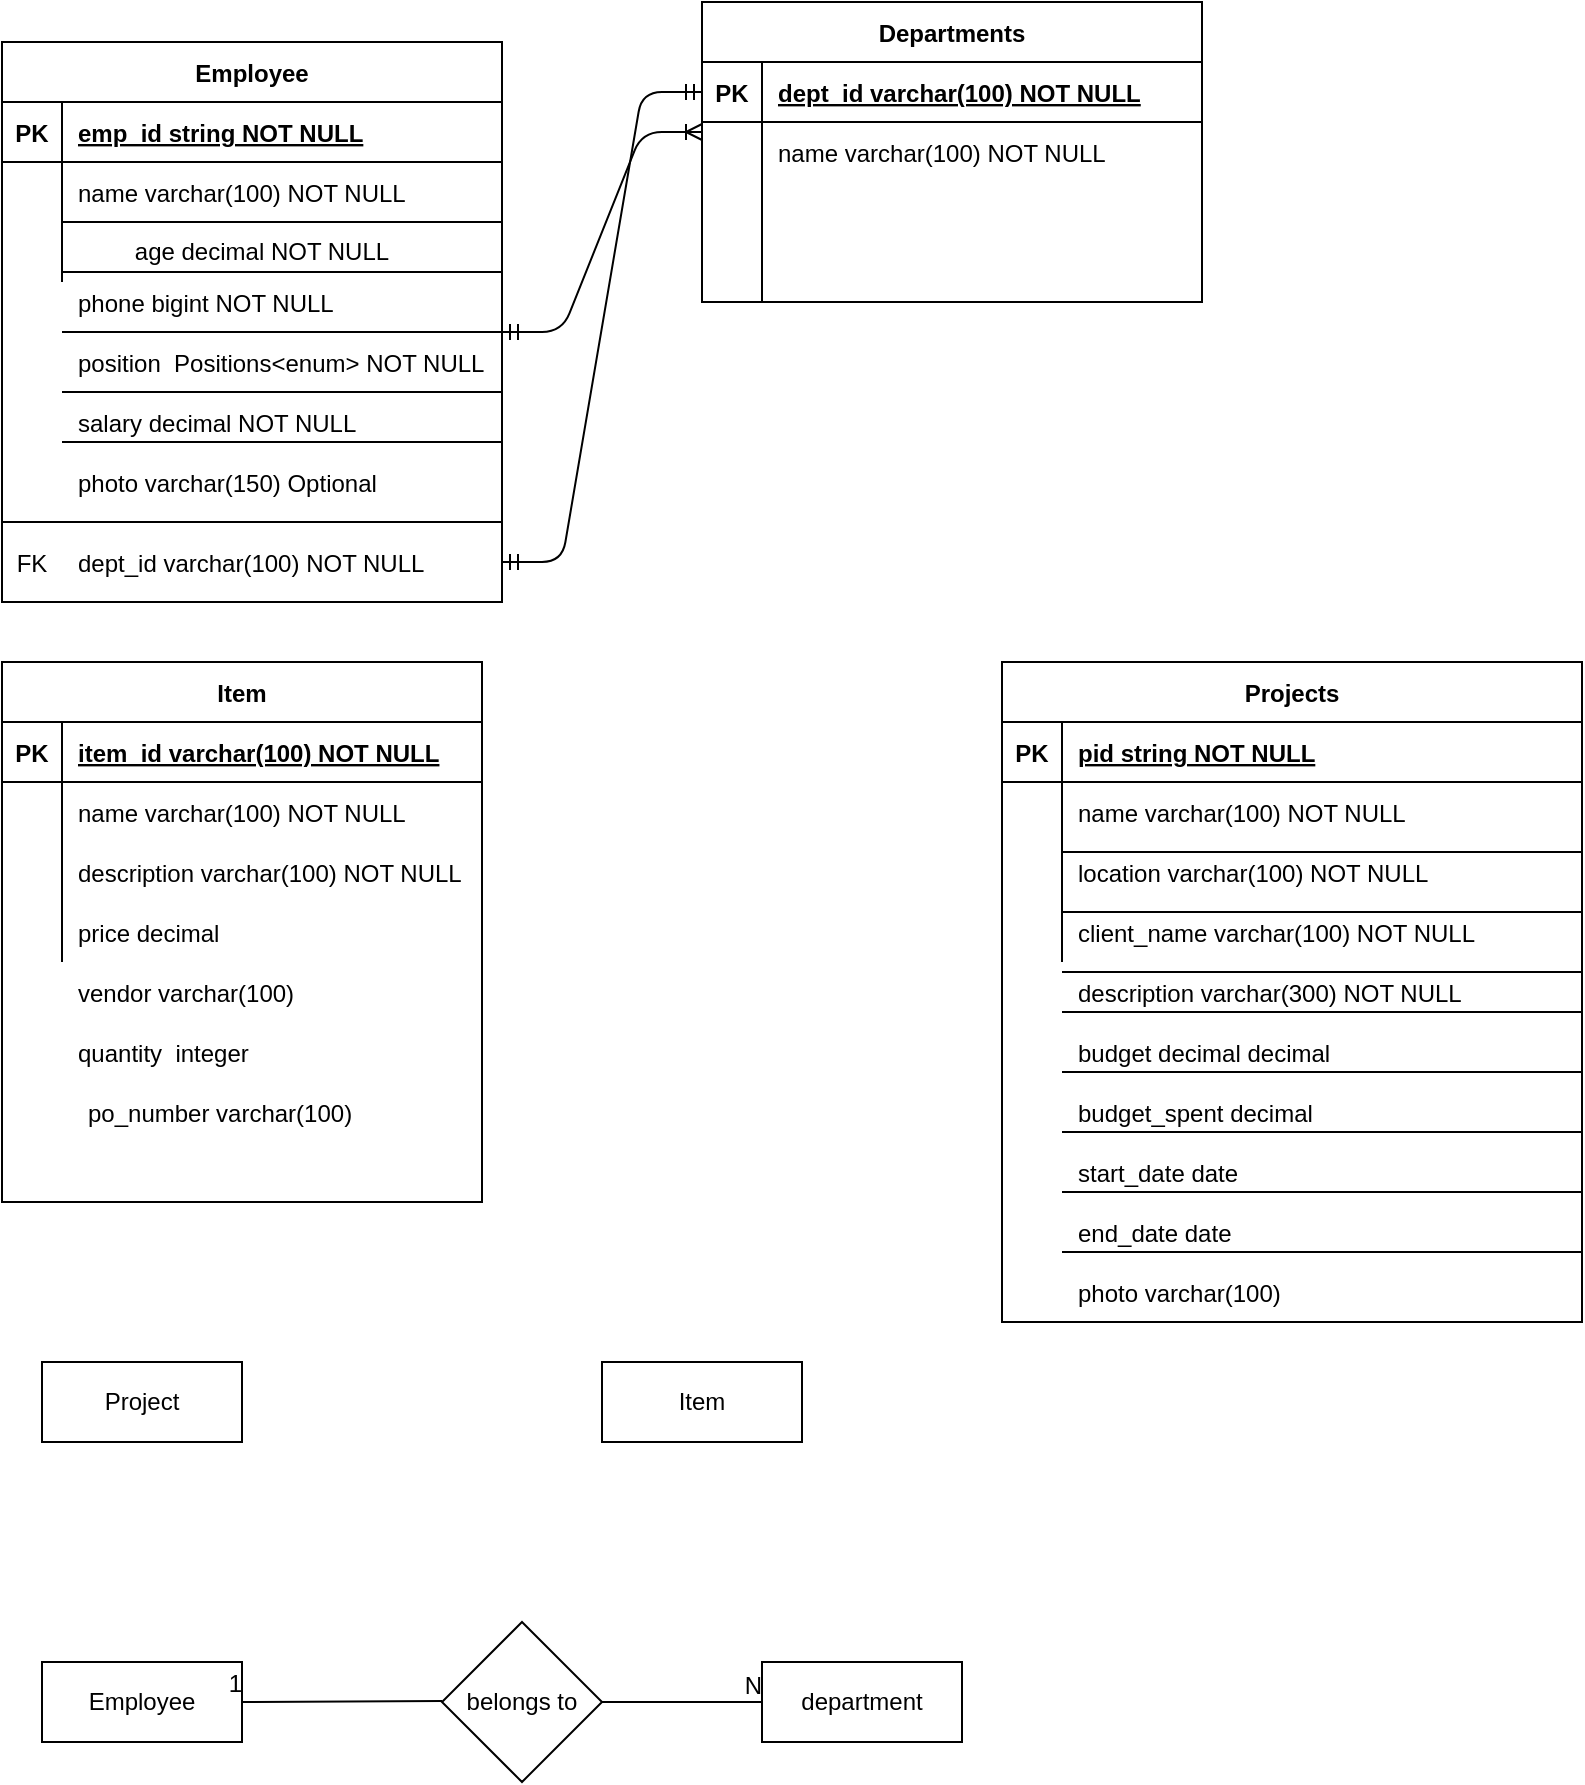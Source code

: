 <mxfile version="14.4.2" type="github">
  <diagram id="R2lEEEUBdFMjLlhIrx00" name="Page-1">
    <mxGraphModel dx="946" dy="646" grid="1" gridSize="10" guides="1" tooltips="1" connect="1" arrows="1" fold="1" page="1" pageScale="1" pageWidth="850" pageHeight="1100" math="0" shadow="0" extFonts="Permanent Marker^https://fonts.googleapis.com/css?family=Permanent+Marker">
      <root>
        <mxCell id="0" />
        <mxCell id="1" parent="0" />
        <mxCell id="C-vyLk0tnHw3VtMMgP7b-23" value="Employee" style="shape=table;startSize=30;container=1;collapsible=1;childLayout=tableLayout;fixedRows=1;rowLines=0;fontStyle=1;align=center;resizeLast=1;" parent="1" vertex="1">
          <mxGeometry x="40" y="160" width="250" height="280" as="geometry" />
        </mxCell>
        <mxCell id="C-vyLk0tnHw3VtMMgP7b-24" value="" style="shape=partialRectangle;collapsible=0;dropTarget=0;pointerEvents=0;fillColor=none;points=[[0,0.5],[1,0.5]];portConstraint=eastwest;top=0;left=0;right=0;bottom=1;" parent="C-vyLk0tnHw3VtMMgP7b-23" vertex="1">
          <mxGeometry y="30" width="250" height="30" as="geometry" />
        </mxCell>
        <mxCell id="C-vyLk0tnHw3VtMMgP7b-25" value="PK" style="shape=partialRectangle;overflow=hidden;connectable=0;fillColor=none;top=0;left=0;bottom=0;right=0;fontStyle=1;" parent="C-vyLk0tnHw3VtMMgP7b-24" vertex="1">
          <mxGeometry width="30" height="30" as="geometry" />
        </mxCell>
        <mxCell id="C-vyLk0tnHw3VtMMgP7b-26" value="emp_id string NOT NULL " style="shape=partialRectangle;overflow=hidden;connectable=0;fillColor=none;top=0;left=0;bottom=0;right=0;align=left;spacingLeft=6;fontStyle=5;" parent="C-vyLk0tnHw3VtMMgP7b-24" vertex="1">
          <mxGeometry x="30" width="220" height="30" as="geometry" />
        </mxCell>
        <mxCell id="C-vyLk0tnHw3VtMMgP7b-27" value="" style="shape=partialRectangle;collapsible=0;dropTarget=0;pointerEvents=0;fillColor=none;points=[[0,0.5],[1,0.5]];portConstraint=eastwest;top=0;left=0;right=0;bottom=0;" parent="C-vyLk0tnHw3VtMMgP7b-23" vertex="1">
          <mxGeometry y="60" width="250" height="30" as="geometry" />
        </mxCell>
        <mxCell id="C-vyLk0tnHw3VtMMgP7b-28" value="" style="shape=partialRectangle;overflow=hidden;connectable=0;fillColor=none;top=0;left=0;bottom=0;right=0;" parent="C-vyLk0tnHw3VtMMgP7b-27" vertex="1">
          <mxGeometry width="30" height="30" as="geometry" />
        </mxCell>
        <mxCell id="C-vyLk0tnHw3VtMMgP7b-29" value="name varchar(100) NOT NULL" style="shape=partialRectangle;overflow=hidden;connectable=0;fillColor=none;top=0;left=0;bottom=0;right=0;align=left;spacingLeft=6;" parent="C-vyLk0tnHw3VtMMgP7b-27" vertex="1">
          <mxGeometry x="30" width="220" height="30" as="geometry" />
        </mxCell>
        <mxCell id="gX8kFQlrWjPLadJglCnj-35" value="" style="shape=partialRectangle;collapsible=0;dropTarget=0;pointerEvents=0;fillColor=none;top=0;left=0;bottom=0;right=0;points=[[0,0.5],[1,0.5]];portConstraint=eastwest;" parent="C-vyLk0tnHw3VtMMgP7b-23" vertex="1">
          <mxGeometry y="90" width="250" height="30" as="geometry" />
        </mxCell>
        <mxCell id="gX8kFQlrWjPLadJglCnj-36" value="" style="shape=partialRectangle;connectable=0;fillColor=none;top=0;left=0;bottom=0;right=0;editable=1;overflow=hidden;" parent="gX8kFQlrWjPLadJglCnj-35" vertex="1">
          <mxGeometry width="30" height="30" as="geometry" />
        </mxCell>
        <mxCell id="gX8kFQlrWjPLadJglCnj-37" value="" style="shape=partialRectangle;connectable=0;fillColor=none;top=0;left=0;bottom=0;right=0;align=left;spacingLeft=6;overflow=hidden;" parent="gX8kFQlrWjPLadJglCnj-35" vertex="1">
          <mxGeometry x="30" width="220" height="30" as="geometry" />
        </mxCell>
        <mxCell id="gX8kFQlrWjPLadJglCnj-2" value="" style="endArrow=none;html=1;" parent="1" target="C-vyLk0tnHw3VtMMgP7b-27" edge="1">
          <mxGeometry width="50" height="50" relative="1" as="geometry">
            <mxPoint x="70" y="250" as="sourcePoint" />
            <mxPoint x="120" y="200" as="targetPoint" />
            <Array as="points">
              <mxPoint x="290" y="250" />
            </Array>
          </mxGeometry>
        </mxCell>
        <mxCell id="gX8kFQlrWjPLadJglCnj-4" value="age decimal NOT NULL" style="text;html=1;strokeColor=none;fillColor=none;align=center;verticalAlign=middle;whiteSpace=wrap;rounded=0;" parent="1" vertex="1">
          <mxGeometry x="80" y="255" width="180" height="20" as="geometry" />
        </mxCell>
        <mxCell id="gX8kFQlrWjPLadJglCnj-5" value="" style="endArrow=none;html=1;" parent="1" edge="1">
          <mxGeometry width="50" height="50" relative="1" as="geometry">
            <mxPoint x="70" y="275" as="sourcePoint" />
            <mxPoint x="290" y="275" as="targetPoint" />
          </mxGeometry>
        </mxCell>
        <mxCell id="gX8kFQlrWjPLadJglCnj-6" value="phone bigint NOT NULL" style="shape=partialRectangle;overflow=hidden;connectable=0;fillColor=none;top=0;left=0;bottom=0;right=0;align=left;spacingLeft=6;" parent="1" vertex="1">
          <mxGeometry x="70" y="275" width="220" height="30" as="geometry" />
        </mxCell>
        <mxCell id="gX8kFQlrWjPLadJglCnj-7" value="" style="endArrow=none;html=1;" parent="1" edge="1">
          <mxGeometry width="50" height="50" relative="1" as="geometry">
            <mxPoint x="70" y="305" as="sourcePoint" />
            <mxPoint x="290.0" y="305" as="targetPoint" />
            <Array as="points">
              <mxPoint x="290" y="305" />
            </Array>
          </mxGeometry>
        </mxCell>
        <mxCell id="gX8kFQlrWjPLadJglCnj-8" value="position  Positions&lt;enum&gt; NOT NULL" style="shape=partialRectangle;overflow=hidden;connectable=0;fillColor=none;top=0;left=0;bottom=0;right=0;align=left;spacingLeft=6;" parent="1" vertex="1">
          <mxGeometry x="70" y="305" width="220" height="30" as="geometry" />
        </mxCell>
        <mxCell id="gX8kFQlrWjPLadJglCnj-9" value="" style="endArrow=none;html=1;" parent="1" edge="1">
          <mxGeometry width="50" height="50" relative="1" as="geometry">
            <mxPoint x="70" y="335" as="sourcePoint" />
            <mxPoint x="290.0" y="335" as="targetPoint" />
            <Array as="points">
              <mxPoint x="290" y="335" />
            </Array>
          </mxGeometry>
        </mxCell>
        <mxCell id="gX8kFQlrWjPLadJglCnj-10" value="salary decimal NOT NULL" style="shape=partialRectangle;overflow=hidden;connectable=0;fillColor=none;top=0;left=0;bottom=0;right=0;align=left;spacingLeft=6;" parent="1" vertex="1">
          <mxGeometry x="70" y="335" width="220" height="30" as="geometry" />
        </mxCell>
        <mxCell id="gX8kFQlrWjPLadJglCnj-11" value="" style="endArrow=none;html=1;" parent="1" edge="1">
          <mxGeometry width="50" height="50" relative="1" as="geometry">
            <mxPoint x="290" y="360" as="sourcePoint" />
            <mxPoint x="290" y="360" as="targetPoint" />
            <Array as="points">
              <mxPoint x="290" y="360" />
            </Array>
          </mxGeometry>
        </mxCell>
        <mxCell id="gX8kFQlrWjPLadJglCnj-16" value="" style="endArrow=none;html=1;" parent="1" edge="1">
          <mxGeometry width="50" height="50" relative="1" as="geometry">
            <mxPoint x="70" y="360" as="sourcePoint" />
            <mxPoint x="70" y="360" as="targetPoint" />
            <Array as="points" />
          </mxGeometry>
        </mxCell>
        <mxCell id="gX8kFQlrWjPLadJglCnj-34" value="" style="endArrow=none;html=1;" parent="1" edge="1">
          <mxGeometry width="50" height="50" relative="1" as="geometry">
            <mxPoint x="70" y="360" as="sourcePoint" />
            <mxPoint x="290.0" y="360" as="targetPoint" />
            <Array as="points">
              <mxPoint x="290" y="360" />
            </Array>
          </mxGeometry>
        </mxCell>
        <mxCell id="gX8kFQlrWjPLadJglCnj-38" value="photo varchar(150) Optional" style="shape=partialRectangle;overflow=hidden;connectable=0;fillColor=none;top=0;left=0;bottom=0;right=0;align=left;spacingLeft=6;" parent="1" vertex="1">
          <mxGeometry x="70" y="365" width="220" height="30" as="geometry" />
        </mxCell>
        <mxCell id="gX8kFQlrWjPLadJglCnj-39" value="" style="line;strokeWidth=1;rotatable=0;dashed=0;labelPosition=right;align=left;verticalAlign=middle;spacingTop=0;spacingLeft=6;points=[];portConstraint=eastwest;" parent="1" vertex="1">
          <mxGeometry x="40" y="395" width="250" height="10" as="geometry" />
        </mxCell>
        <mxCell id="gX8kFQlrWjPLadJglCnj-44" value="" style="shape=table;startSize=0;container=1;collapsible=1;childLayout=tableLayout;fixedRows=1;rowLines=0;fontStyle=0;align=center;resizeLast=1;strokeColor=none;fillColor=none;" parent="1" vertex="1">
          <mxGeometry x="40" y="405" width="240" height="30" as="geometry" />
        </mxCell>
        <mxCell id="gX8kFQlrWjPLadJglCnj-45" value="" style="shape=partialRectangle;collapsible=0;dropTarget=0;pointerEvents=0;fillColor=none;top=0;left=0;bottom=0;right=0;points=[[0,0.5],[1,0.5]];portConstraint=eastwest;" parent="gX8kFQlrWjPLadJglCnj-44" vertex="1">
          <mxGeometry width="240" height="30" as="geometry" />
        </mxCell>
        <mxCell id="gX8kFQlrWjPLadJglCnj-46" value="FK" style="shape=partialRectangle;connectable=0;fillColor=none;top=0;left=0;bottom=0;right=0;fontStyle=0;overflow=hidden;" parent="gX8kFQlrWjPLadJglCnj-45" vertex="1">
          <mxGeometry width="30" height="30" as="geometry" />
        </mxCell>
        <mxCell id="gX8kFQlrWjPLadJglCnj-47" value="dept_id varchar(100) NOT NULL" style="shape=partialRectangle;connectable=0;fillColor=none;top=0;left=0;bottom=0;right=0;align=left;spacingLeft=6;fontStyle=0;overflow=hidden;" parent="gX8kFQlrWjPLadJglCnj-45" vertex="1">
          <mxGeometry x="30" width="210" height="30" as="geometry" />
        </mxCell>
        <mxCell id="gX8kFQlrWjPLadJglCnj-50" value="" style="edgeStyle=entityRelationEdgeStyle;fontSize=12;html=1;endArrow=ERoneToMany;startArrow=ERmandOne;" parent="1" edge="1">
          <mxGeometry width="100" height="100" relative="1" as="geometry">
            <mxPoint x="290" y="305" as="sourcePoint" />
            <mxPoint x="390" y="205" as="targetPoint" />
          </mxGeometry>
        </mxCell>
        <mxCell id="gX8kFQlrWjPLadJglCnj-51" value="Departments" style="shape=table;startSize=30;container=1;collapsible=1;childLayout=tableLayout;fixedRows=1;rowLines=0;fontStyle=1;align=center;resizeLast=1;" parent="1" vertex="1">
          <mxGeometry x="390" y="140" width="250" height="150" as="geometry" />
        </mxCell>
        <mxCell id="gX8kFQlrWjPLadJglCnj-52" value="" style="shape=partialRectangle;collapsible=0;dropTarget=0;pointerEvents=0;fillColor=none;top=0;left=0;bottom=1;right=0;points=[[0,0.5],[1,0.5]];portConstraint=eastwest;" parent="gX8kFQlrWjPLadJglCnj-51" vertex="1">
          <mxGeometry y="30" width="250" height="30" as="geometry" />
        </mxCell>
        <mxCell id="gX8kFQlrWjPLadJglCnj-53" value="PK" style="shape=partialRectangle;connectable=0;fillColor=none;top=0;left=0;bottom=0;right=0;fontStyle=1;overflow=hidden;" parent="gX8kFQlrWjPLadJglCnj-52" vertex="1">
          <mxGeometry width="30" height="30" as="geometry" />
        </mxCell>
        <mxCell id="gX8kFQlrWjPLadJglCnj-54" value="dept_id varchar(100) NOT NULL" style="shape=partialRectangle;connectable=0;fillColor=none;top=0;left=0;bottom=0;right=0;align=left;spacingLeft=6;fontStyle=5;overflow=hidden;" parent="gX8kFQlrWjPLadJglCnj-52" vertex="1">
          <mxGeometry x="30" width="220" height="30" as="geometry" />
        </mxCell>
        <mxCell id="gX8kFQlrWjPLadJglCnj-55" value="" style="shape=partialRectangle;collapsible=0;dropTarget=0;pointerEvents=0;fillColor=none;top=0;left=0;bottom=0;right=0;points=[[0,0.5],[1,0.5]];portConstraint=eastwest;" parent="gX8kFQlrWjPLadJglCnj-51" vertex="1">
          <mxGeometry y="60" width="250" height="30" as="geometry" />
        </mxCell>
        <mxCell id="gX8kFQlrWjPLadJglCnj-56" value="" style="shape=partialRectangle;connectable=0;fillColor=none;top=0;left=0;bottom=0;right=0;editable=1;overflow=hidden;" parent="gX8kFQlrWjPLadJglCnj-55" vertex="1">
          <mxGeometry width="30" height="30" as="geometry" />
        </mxCell>
        <mxCell id="gX8kFQlrWjPLadJglCnj-57" value="name varchar(100) NOT NULL" style="shape=partialRectangle;connectable=0;fillColor=none;top=0;left=0;bottom=0;right=0;align=left;spacingLeft=6;overflow=hidden;" parent="gX8kFQlrWjPLadJglCnj-55" vertex="1">
          <mxGeometry x="30" width="220" height="30" as="geometry" />
        </mxCell>
        <mxCell id="gX8kFQlrWjPLadJglCnj-58" value="" style="shape=partialRectangle;collapsible=0;dropTarget=0;pointerEvents=0;fillColor=none;top=0;left=0;bottom=0;right=0;points=[[0,0.5],[1,0.5]];portConstraint=eastwest;" parent="gX8kFQlrWjPLadJglCnj-51" vertex="1">
          <mxGeometry y="90" width="250" height="30" as="geometry" />
        </mxCell>
        <mxCell id="gX8kFQlrWjPLadJglCnj-59" value="" style="shape=partialRectangle;connectable=0;fillColor=none;top=0;left=0;bottom=0;right=0;editable=1;overflow=hidden;" parent="gX8kFQlrWjPLadJglCnj-58" vertex="1">
          <mxGeometry width="30" height="30" as="geometry" />
        </mxCell>
        <mxCell id="gX8kFQlrWjPLadJglCnj-60" value="" style="shape=partialRectangle;connectable=0;fillColor=none;top=0;left=0;bottom=0;right=0;align=left;spacingLeft=6;overflow=hidden;" parent="gX8kFQlrWjPLadJglCnj-58" vertex="1">
          <mxGeometry x="30" width="220" height="30" as="geometry" />
        </mxCell>
        <mxCell id="gX8kFQlrWjPLadJglCnj-61" value="" style="shape=partialRectangle;collapsible=0;dropTarget=0;pointerEvents=0;fillColor=none;top=0;left=0;bottom=0;right=0;points=[[0,0.5],[1,0.5]];portConstraint=eastwest;" parent="gX8kFQlrWjPLadJglCnj-51" vertex="1">
          <mxGeometry y="120" width="250" height="30" as="geometry" />
        </mxCell>
        <mxCell id="gX8kFQlrWjPLadJglCnj-62" value="" style="shape=partialRectangle;connectable=0;fillColor=none;top=0;left=0;bottom=0;right=0;editable=1;overflow=hidden;" parent="gX8kFQlrWjPLadJglCnj-61" vertex="1">
          <mxGeometry width="30" height="30" as="geometry" />
        </mxCell>
        <mxCell id="gX8kFQlrWjPLadJglCnj-63" value="" style="shape=partialRectangle;connectable=0;fillColor=none;top=0;left=0;bottom=0;right=0;align=left;spacingLeft=6;overflow=hidden;" parent="gX8kFQlrWjPLadJglCnj-61" vertex="1">
          <mxGeometry x="30" width="220" height="30" as="geometry" />
        </mxCell>
        <mxCell id="gX8kFQlrWjPLadJglCnj-75" value="" style="edgeStyle=entityRelationEdgeStyle;fontSize=12;html=1;endArrow=ERmandOne;startArrow=ERmandOne;entryX=0;entryY=0.5;entryDx=0;entryDy=0;" parent="1" target="gX8kFQlrWjPLadJglCnj-52" edge="1">
          <mxGeometry width="100" height="100" relative="1" as="geometry">
            <mxPoint x="290" y="420" as="sourcePoint" />
            <mxPoint x="390" y="320" as="targetPoint" />
          </mxGeometry>
        </mxCell>
        <mxCell id="gX8kFQlrWjPLadJglCnj-76" value="Employee" style="whiteSpace=wrap;html=1;align=center;" parent="1" vertex="1">
          <mxGeometry x="60" y="970" width="100" height="40" as="geometry" />
        </mxCell>
        <mxCell id="gX8kFQlrWjPLadJglCnj-77" value="belongs to" style="rhombus;whiteSpace=wrap;html=1;" parent="1" vertex="1">
          <mxGeometry x="260" y="950" width="80" height="80" as="geometry" />
        </mxCell>
        <mxCell id="gX8kFQlrWjPLadJglCnj-81" value="" style="endArrow=none;html=1;rounded=0;entryX=1;entryY=0.5;entryDx=0;entryDy=0;" parent="1" target="gX8kFQlrWjPLadJglCnj-76" edge="1">
          <mxGeometry relative="1" as="geometry">
            <mxPoint x="260" y="989.5" as="sourcePoint" />
            <mxPoint x="420" y="989.5" as="targetPoint" />
          </mxGeometry>
        </mxCell>
        <mxCell id="gX8kFQlrWjPLadJglCnj-82" value="1" style="resizable=0;html=1;align=right;verticalAlign=bottom;" parent="gX8kFQlrWjPLadJglCnj-81" connectable="0" vertex="1">
          <mxGeometry x="1" relative="1" as="geometry" />
        </mxCell>
        <mxCell id="gX8kFQlrWjPLadJglCnj-83" value="department" style="whiteSpace=wrap;html=1;align=center;" parent="1" vertex="1">
          <mxGeometry x="420" y="970" width="100" height="40" as="geometry" />
        </mxCell>
        <mxCell id="gX8kFQlrWjPLadJglCnj-86" value="" style="endArrow=none;html=1;rounded=0;" parent="1" edge="1">
          <mxGeometry relative="1" as="geometry">
            <mxPoint x="340" y="990" as="sourcePoint" />
            <mxPoint x="420" y="990" as="targetPoint" />
          </mxGeometry>
        </mxCell>
        <mxCell id="gX8kFQlrWjPLadJglCnj-87" value="N" style="resizable=0;html=1;align=right;verticalAlign=bottom;" parent="gX8kFQlrWjPLadJglCnj-86" connectable="0" vertex="1">
          <mxGeometry x="1" relative="1" as="geometry" />
        </mxCell>
        <mxCell id="yluJoGTRFQSGckLiIM7B-1" value="Projects" style="shape=table;startSize=30;container=1;collapsible=1;childLayout=tableLayout;fixedRows=1;rowLines=0;fontStyle=1;align=center;resizeLast=1;" vertex="1" parent="1">
          <mxGeometry x="540" y="470" width="290" height="330" as="geometry" />
        </mxCell>
        <mxCell id="yluJoGTRFQSGckLiIM7B-2" value="" style="shape=partialRectangle;collapsible=0;dropTarget=0;pointerEvents=0;fillColor=none;top=0;left=0;bottom=1;right=0;points=[[0,0.5],[1,0.5]];portConstraint=eastwest;" vertex="1" parent="yluJoGTRFQSGckLiIM7B-1">
          <mxGeometry y="30" width="290" height="30" as="geometry" />
        </mxCell>
        <mxCell id="yluJoGTRFQSGckLiIM7B-3" value="PK" style="shape=partialRectangle;connectable=0;fillColor=none;top=0;left=0;bottom=0;right=0;fontStyle=1;overflow=hidden;" vertex="1" parent="yluJoGTRFQSGckLiIM7B-2">
          <mxGeometry width="30" height="30" as="geometry" />
        </mxCell>
        <mxCell id="yluJoGTRFQSGckLiIM7B-4" value="pid string NOT NULL" style="shape=partialRectangle;connectable=0;fillColor=none;top=0;left=0;bottom=0;right=0;align=left;spacingLeft=6;fontStyle=5;overflow=hidden;" vertex="1" parent="yluJoGTRFQSGckLiIM7B-2">
          <mxGeometry x="30" width="260" height="30" as="geometry" />
        </mxCell>
        <mxCell id="yluJoGTRFQSGckLiIM7B-5" value="" style="shape=partialRectangle;collapsible=0;dropTarget=0;pointerEvents=0;fillColor=none;top=0;left=0;bottom=0;right=0;points=[[0,0.5],[1,0.5]];portConstraint=eastwest;" vertex="1" parent="yluJoGTRFQSGckLiIM7B-1">
          <mxGeometry y="60" width="290" height="30" as="geometry" />
        </mxCell>
        <mxCell id="yluJoGTRFQSGckLiIM7B-6" value="" style="shape=partialRectangle;connectable=0;fillColor=none;top=0;left=0;bottom=0;right=0;editable=1;overflow=hidden;" vertex="1" parent="yluJoGTRFQSGckLiIM7B-5">
          <mxGeometry width="30" height="30" as="geometry" />
        </mxCell>
        <mxCell id="yluJoGTRFQSGckLiIM7B-7" value="name varchar(100) NOT NULL" style="shape=partialRectangle;connectable=0;fillColor=none;top=0;left=0;bottom=0;right=0;align=left;spacingLeft=6;overflow=hidden;" vertex="1" parent="yluJoGTRFQSGckLiIM7B-5">
          <mxGeometry x="30" width="260" height="30" as="geometry" />
        </mxCell>
        <mxCell id="yluJoGTRFQSGckLiIM7B-8" value="" style="shape=partialRectangle;collapsible=0;dropTarget=0;pointerEvents=0;fillColor=none;top=0;left=0;bottom=0;right=0;points=[[0,0.5],[1,0.5]];portConstraint=eastwest;" vertex="1" parent="yluJoGTRFQSGckLiIM7B-1">
          <mxGeometry y="90" width="290" height="30" as="geometry" />
        </mxCell>
        <mxCell id="yluJoGTRFQSGckLiIM7B-9" value="" style="shape=partialRectangle;connectable=0;fillColor=none;top=0;left=0;bottom=0;right=0;editable=1;overflow=hidden;" vertex="1" parent="yluJoGTRFQSGckLiIM7B-8">
          <mxGeometry width="30" height="30" as="geometry" />
        </mxCell>
        <mxCell id="yluJoGTRFQSGckLiIM7B-10" value="location varchar(100) NOT NULL" style="shape=partialRectangle;connectable=0;fillColor=none;top=0;left=0;bottom=0;right=0;align=left;spacingLeft=6;overflow=hidden;" vertex="1" parent="yluJoGTRFQSGckLiIM7B-8">
          <mxGeometry x="30" width="260" height="30" as="geometry" />
        </mxCell>
        <mxCell id="yluJoGTRFQSGckLiIM7B-11" value="" style="shape=partialRectangle;collapsible=0;dropTarget=0;pointerEvents=0;fillColor=none;top=0;left=0;bottom=0;right=0;points=[[0,0.5],[1,0.5]];portConstraint=eastwest;" vertex="1" parent="yluJoGTRFQSGckLiIM7B-1">
          <mxGeometry y="120" width="290" height="30" as="geometry" />
        </mxCell>
        <mxCell id="yluJoGTRFQSGckLiIM7B-12" value="" style="shape=partialRectangle;connectable=0;fillColor=none;top=0;left=0;bottom=0;right=0;editable=1;overflow=hidden;" vertex="1" parent="yluJoGTRFQSGckLiIM7B-11">
          <mxGeometry width="30" height="30" as="geometry" />
        </mxCell>
        <mxCell id="yluJoGTRFQSGckLiIM7B-13" value="client_name varchar(100) NOT NULL" style="shape=partialRectangle;connectable=0;fillColor=none;top=0;left=0;bottom=0;right=0;align=left;spacingLeft=6;overflow=hidden;" vertex="1" parent="yluJoGTRFQSGckLiIM7B-11">
          <mxGeometry x="30" width="260" height="30" as="geometry" />
        </mxCell>
        <mxCell id="yluJoGTRFQSGckLiIM7B-14" value="description varchar(300) NOT NULL" style="shape=partialRectangle;connectable=0;fillColor=none;top=0;left=0;bottom=0;right=0;align=left;spacingLeft=6;overflow=hidden;" vertex="1" parent="1">
          <mxGeometry x="570" y="620" width="260" height="30" as="geometry" />
        </mxCell>
        <mxCell id="yluJoGTRFQSGckLiIM7B-15" value="budget decimal decimal" style="shape=partialRectangle;connectable=0;fillColor=none;top=0;left=0;bottom=0;right=0;align=left;spacingLeft=6;overflow=hidden;" vertex="1" parent="1">
          <mxGeometry x="570" y="650" width="260" height="30" as="geometry" />
        </mxCell>
        <mxCell id="yluJoGTRFQSGckLiIM7B-16" value="budget_spent decimal " style="shape=partialRectangle;connectable=0;fillColor=none;top=0;left=0;bottom=0;right=0;align=left;spacingLeft=6;overflow=hidden;" vertex="1" parent="1">
          <mxGeometry x="570" y="680" width="260" height="30" as="geometry" />
        </mxCell>
        <mxCell id="yluJoGTRFQSGckLiIM7B-17" value="start_date date " style="shape=partialRectangle;connectable=0;fillColor=none;top=0;left=0;bottom=0;right=0;align=left;spacingLeft=6;overflow=hidden;" vertex="1" parent="1">
          <mxGeometry x="570" y="710" width="260" height="30" as="geometry" />
        </mxCell>
        <mxCell id="yluJoGTRFQSGckLiIM7B-18" value="end_date date" style="shape=partialRectangle;connectable=0;fillColor=none;top=0;left=0;bottom=0;right=0;align=left;spacingLeft=6;overflow=hidden;" vertex="1" parent="1">
          <mxGeometry x="570" y="740" width="260" height="30" as="geometry" />
        </mxCell>
        <mxCell id="yluJoGTRFQSGckLiIM7B-19" value="photo varchar(100) " style="shape=partialRectangle;connectable=0;fillColor=none;top=0;left=0;bottom=0;right=0;align=left;spacingLeft=6;overflow=hidden;" vertex="1" parent="1">
          <mxGeometry x="570" y="770" width="260" height="30" as="geometry" />
        </mxCell>
        <mxCell id="yluJoGTRFQSGckLiIM7B-20" value="Project" style="whiteSpace=wrap;html=1;align=center;" vertex="1" parent="1">
          <mxGeometry x="60" y="820" width="100" height="40" as="geometry" />
        </mxCell>
        <mxCell id="yluJoGTRFQSGckLiIM7B-21" value="" style="line;strokeWidth=1;rotatable=0;dashed=0;labelPosition=right;align=left;verticalAlign=middle;spacingTop=0;spacingLeft=6;points=[];portConstraint=eastwest;" vertex="1" parent="1">
          <mxGeometry x="570" y="560" width="260" height="10" as="geometry" />
        </mxCell>
        <mxCell id="yluJoGTRFQSGckLiIM7B-22" value="" style="line;strokeWidth=1;rotatable=0;dashed=0;labelPosition=right;align=left;verticalAlign=middle;spacingTop=0;spacingLeft=6;points=[];portConstraint=eastwest;" vertex="1" parent="1">
          <mxGeometry x="570" y="590" width="260" height="10" as="geometry" />
        </mxCell>
        <mxCell id="yluJoGTRFQSGckLiIM7B-23" value="" style="line;strokeWidth=1;rotatable=0;dashed=0;labelPosition=right;align=left;verticalAlign=middle;spacingTop=0;spacingLeft=6;points=[];portConstraint=eastwest;" vertex="1" parent="1">
          <mxGeometry x="570" y="620" width="260" height="10" as="geometry" />
        </mxCell>
        <mxCell id="yluJoGTRFQSGckLiIM7B-24" value="" style="line;strokeWidth=1;rotatable=0;dashed=0;labelPosition=right;align=left;verticalAlign=middle;spacingTop=0;spacingLeft=6;points=[];portConstraint=eastwest;" vertex="1" parent="1">
          <mxGeometry x="570" y="640" width="260" height="10" as="geometry" />
        </mxCell>
        <mxCell id="yluJoGTRFQSGckLiIM7B-25" value="" style="line;strokeWidth=1;rotatable=0;dashed=0;labelPosition=right;align=left;verticalAlign=middle;spacingTop=0;spacingLeft=6;points=[];portConstraint=eastwest;" vertex="1" parent="1">
          <mxGeometry x="570" y="670" width="260" height="10" as="geometry" />
        </mxCell>
        <mxCell id="yluJoGTRFQSGckLiIM7B-26" value="" style="line;strokeWidth=1;rotatable=0;dashed=0;labelPosition=right;align=left;verticalAlign=middle;spacingTop=0;spacingLeft=6;points=[];portConstraint=eastwest;" vertex="1" parent="1">
          <mxGeometry x="570" y="700" width="260" height="10" as="geometry" />
        </mxCell>
        <mxCell id="yluJoGTRFQSGckLiIM7B-27" value="" style="line;strokeWidth=1;rotatable=0;dashed=0;labelPosition=right;align=left;verticalAlign=middle;spacingTop=0;spacingLeft=6;points=[];portConstraint=eastwest;" vertex="1" parent="1">
          <mxGeometry x="570" y="730" width="260" height="10" as="geometry" />
        </mxCell>
        <mxCell id="yluJoGTRFQSGckLiIM7B-28" value="" style="line;strokeWidth=1;rotatable=0;dashed=0;labelPosition=right;align=left;verticalAlign=middle;spacingTop=0;spacingLeft=6;points=[];portConstraint=eastwest;" vertex="1" parent="1">
          <mxGeometry x="570" y="760" width="260" height="10" as="geometry" />
        </mxCell>
        <mxCell id="yluJoGTRFQSGckLiIM7B-29" value="Item" style="shape=table;startSize=30;container=1;collapsible=1;childLayout=tableLayout;fixedRows=1;rowLines=0;fontStyle=1;align=center;resizeLast=1;" vertex="1" parent="1">
          <mxGeometry x="40" y="470" width="240" height="270" as="geometry" />
        </mxCell>
        <mxCell id="yluJoGTRFQSGckLiIM7B-30" value="" style="shape=partialRectangle;collapsible=0;dropTarget=0;pointerEvents=0;fillColor=none;top=0;left=0;bottom=1;right=0;points=[[0,0.5],[1,0.5]];portConstraint=eastwest;" vertex="1" parent="yluJoGTRFQSGckLiIM7B-29">
          <mxGeometry y="30" width="240" height="30" as="geometry" />
        </mxCell>
        <mxCell id="yluJoGTRFQSGckLiIM7B-31" value="PK" style="shape=partialRectangle;connectable=0;fillColor=none;top=0;left=0;bottom=0;right=0;fontStyle=1;overflow=hidden;" vertex="1" parent="yluJoGTRFQSGckLiIM7B-30">
          <mxGeometry width="30" height="30" as="geometry" />
        </mxCell>
        <mxCell id="yluJoGTRFQSGckLiIM7B-32" value="item_id varchar(100) NOT NULL" style="shape=partialRectangle;connectable=0;fillColor=none;top=0;left=0;bottom=0;right=0;align=left;spacingLeft=6;fontStyle=5;overflow=hidden;" vertex="1" parent="yluJoGTRFQSGckLiIM7B-30">
          <mxGeometry x="30" width="210" height="30" as="geometry" />
        </mxCell>
        <mxCell id="yluJoGTRFQSGckLiIM7B-33" value="" style="shape=partialRectangle;collapsible=0;dropTarget=0;pointerEvents=0;fillColor=none;top=0;left=0;bottom=0;right=0;points=[[0,0.5],[1,0.5]];portConstraint=eastwest;" vertex="1" parent="yluJoGTRFQSGckLiIM7B-29">
          <mxGeometry y="60" width="240" height="30" as="geometry" />
        </mxCell>
        <mxCell id="yluJoGTRFQSGckLiIM7B-34" value="" style="shape=partialRectangle;connectable=0;fillColor=none;top=0;left=0;bottom=0;right=0;editable=1;overflow=hidden;" vertex="1" parent="yluJoGTRFQSGckLiIM7B-33">
          <mxGeometry width="30" height="30" as="geometry" />
        </mxCell>
        <mxCell id="yluJoGTRFQSGckLiIM7B-35" value="name varchar(100) NOT NULL" style="shape=partialRectangle;connectable=0;fillColor=none;top=0;left=0;bottom=0;right=0;align=left;spacingLeft=6;overflow=hidden;" vertex="1" parent="yluJoGTRFQSGckLiIM7B-33">
          <mxGeometry x="30" width="210" height="30" as="geometry" />
        </mxCell>
        <mxCell id="yluJoGTRFQSGckLiIM7B-36" value="" style="shape=partialRectangle;collapsible=0;dropTarget=0;pointerEvents=0;fillColor=none;top=0;left=0;bottom=0;right=0;points=[[0,0.5],[1,0.5]];portConstraint=eastwest;" vertex="1" parent="yluJoGTRFQSGckLiIM7B-29">
          <mxGeometry y="90" width="240" height="30" as="geometry" />
        </mxCell>
        <mxCell id="yluJoGTRFQSGckLiIM7B-37" value="" style="shape=partialRectangle;connectable=0;fillColor=none;top=0;left=0;bottom=0;right=0;editable=1;overflow=hidden;" vertex="1" parent="yluJoGTRFQSGckLiIM7B-36">
          <mxGeometry width="30" height="30" as="geometry" />
        </mxCell>
        <mxCell id="yluJoGTRFQSGckLiIM7B-38" value="description varchar(100) NOT NULL" style="shape=partialRectangle;connectable=0;fillColor=none;top=0;left=0;bottom=0;right=0;align=left;spacingLeft=6;overflow=hidden;" vertex="1" parent="yluJoGTRFQSGckLiIM7B-36">
          <mxGeometry x="30" width="210" height="30" as="geometry" />
        </mxCell>
        <mxCell id="yluJoGTRFQSGckLiIM7B-39" value="" style="shape=partialRectangle;collapsible=0;dropTarget=0;pointerEvents=0;fillColor=none;top=0;left=0;bottom=0;right=0;points=[[0,0.5],[1,0.5]];portConstraint=eastwest;" vertex="1" parent="yluJoGTRFQSGckLiIM7B-29">
          <mxGeometry y="120" width="240" height="30" as="geometry" />
        </mxCell>
        <mxCell id="yluJoGTRFQSGckLiIM7B-40" value="" style="shape=partialRectangle;connectable=0;fillColor=none;top=0;left=0;bottom=0;right=0;editable=1;overflow=hidden;" vertex="1" parent="yluJoGTRFQSGckLiIM7B-39">
          <mxGeometry width="30" height="30" as="geometry" />
        </mxCell>
        <mxCell id="yluJoGTRFQSGckLiIM7B-41" value="price decimal " style="shape=partialRectangle;connectable=0;fillColor=none;top=0;left=0;bottom=0;right=0;align=left;spacingLeft=6;overflow=hidden;" vertex="1" parent="yluJoGTRFQSGckLiIM7B-39">
          <mxGeometry x="30" width="210" height="30" as="geometry" />
        </mxCell>
        <mxCell id="yluJoGTRFQSGckLiIM7B-42" value="vendor varchar(100)" style="shape=partialRectangle;connectable=0;fillColor=none;top=0;left=0;bottom=0;right=0;align=left;spacingLeft=6;overflow=hidden;" vertex="1" parent="1">
          <mxGeometry x="70" y="620" width="210" height="30" as="geometry" />
        </mxCell>
        <mxCell id="yluJoGTRFQSGckLiIM7B-43" value="quantity  integer" style="shape=partialRectangle;connectable=0;fillColor=none;top=0;left=0;bottom=0;right=0;align=left;spacingLeft=6;overflow=hidden;" vertex="1" parent="1">
          <mxGeometry x="70" y="650" width="210" height="30" as="geometry" />
        </mxCell>
        <mxCell id="yluJoGTRFQSGckLiIM7B-44" value="po_number varchar(100)" style="shape=partialRectangle;connectable=0;fillColor=none;top=0;left=0;bottom=0;right=0;align=left;spacingLeft=6;overflow=hidden;" vertex="1" parent="1">
          <mxGeometry x="75" y="680" width="210" height="30" as="geometry" />
        </mxCell>
        <mxCell id="yluJoGTRFQSGckLiIM7B-45" value="Item" style="whiteSpace=wrap;html=1;align=center;" vertex="1" parent="1">
          <mxGeometry x="340" y="820" width="100" height="40" as="geometry" />
        </mxCell>
      </root>
    </mxGraphModel>
  </diagram>
</mxfile>
